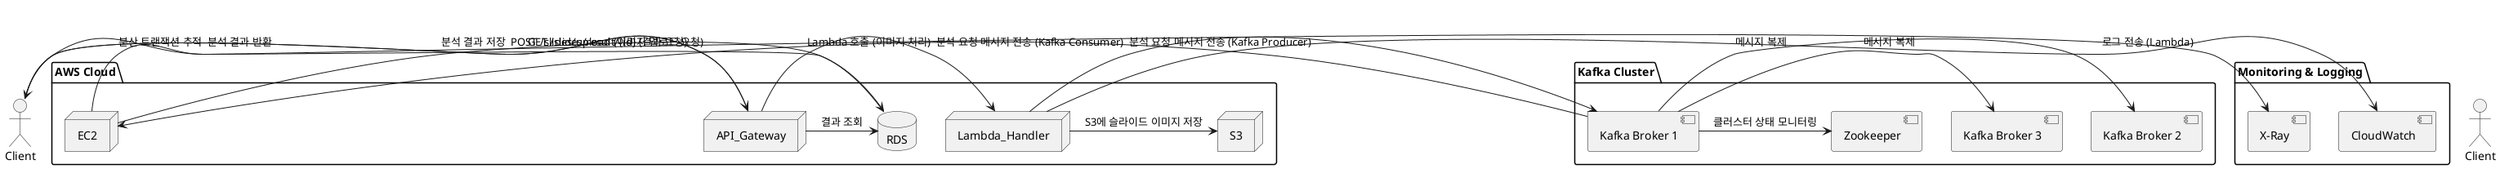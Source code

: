 @startuml

actor Client as 사용자

package "AWS Cloud" {
    node S3 as SlideStorage
    node API_Gateway as APIGateway
    node Lambda_Handler as RequestHandler
    database RDS as ResultDB
    node EC2 as InferenceWorker
}

package "Kafka Cluster" {
    [Kafka Broker 1] as KafkaBroker1
    [Kafka Broker 2] as KafkaBroker2
    [Kafka Broker 3] as KafkaBroker3
    [Zookeeper] as Zookeeper
}

package "Monitoring & Logging" {
    [CloudWatch] as CloudWatch
    [X-Ray] as XRay
}

Client -> APIGateway : POST /slides/upload (이미지 업로드 요청)
APIGateway -> RequestHandler : Lambda 호출 (이미지 처리)
RequestHandler -> SlideStorage : S3에 슬라이드 이미지 저장
RequestHandler -> KafkaBroker1 : 분석 요청 메시지 전송 (Kafka Producer)

KafkaBroker1 -> KafkaBroker2 : 메시지 복제
KafkaBroker1 -> KafkaBroker3 : 메시지 복제
KafkaBroker1 -> Zookeeper : 클러스터 상태 모니터링

KafkaBroker1 -> InferenceWorker : 분석 요청 메시지 전송 (Kafka Consumer)
InferenceWorker -> ResultDB : 분석 결과 저장

Client -> APIGateway : GET /slides/result/{id} (결과 요청)
APIGateway -> ResultDB : 결과 조회
ResultDB -> Client : 분석 결과 반환

RequestHandler -> CloudWatch : 로그 전송 (Lambda)
InferenceWorker -> XRay : 분산 트랜잭션 추적

@enduml